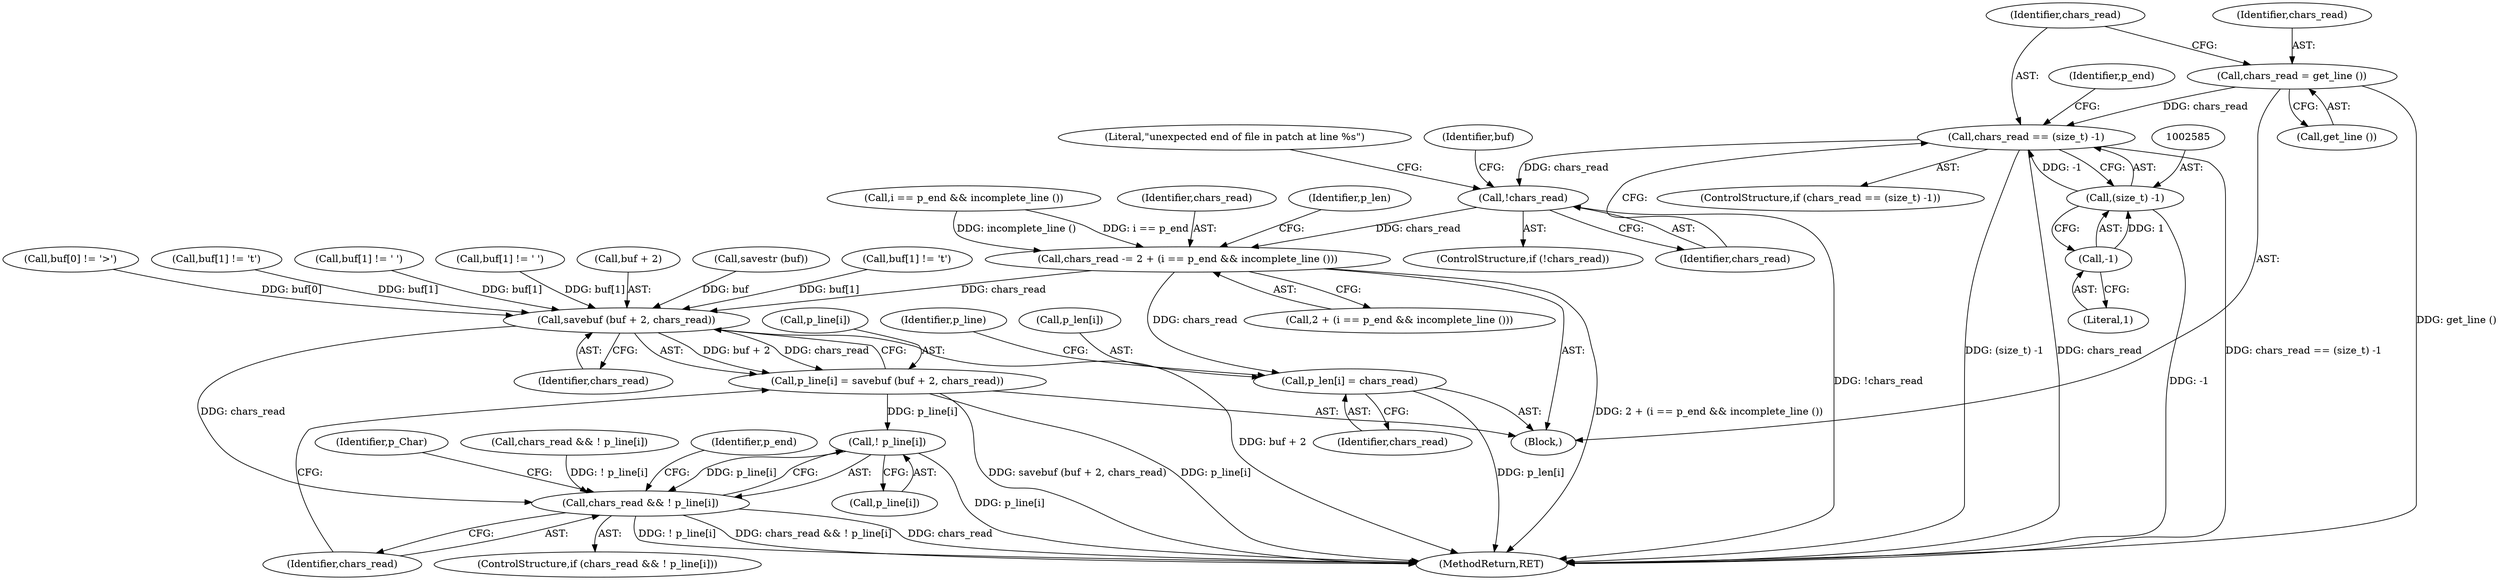 digraph "0_savannah_0c08d7a902c6fdd49b704623a12d8d672ef18944@API" {
"1002582" [label="(Call,chars_read == (size_t) -1)"];
"1002578" [label="(Call,chars_read = get_line ())"];
"1002584" [label="(Call,(size_t) -1)"];
"1002586" [label="(Call,-1)"];
"1002598" [label="(Call,!chars_read)"];
"1002628" [label="(Call,chars_read -= 2 + (i == p_end && incomplete_line ()))"];
"1002637" [label="(Call,p_len[i] = chars_read)"];
"1002646" [label="(Call,savebuf (buf + 2, chars_read))"];
"1002642" [label="(Call,p_line[i] = savebuf (buf + 2, chars_read))"];
"1002654" [label="(Call,! p_line[i])"];
"1002652" [label="(Call,chars_read && ! p_line[i])"];
"1002597" [label="(ControlStructure,if (!chars_read))"];
"1002651" [label="(ControlStructure,if (chars_read && ! p_line[i]))"];
"1002646" [label="(Call,savebuf (buf + 2, chars_read))"];
"1002580" [label="(Call,get_line ())"];
"1002470" [label="(Call,chars_read && ! p_line[i])"];
"1002772" [label="(MethodReturn,RET)"];
"1002654" [label="(Call,! p_line[i])"];
"1002644" [label="(Identifier,p_line)"];
"1002660" [label="(Identifier,p_end)"];
"1002579" [label="(Identifier,chars_read)"];
"1002642" [label="(Call,p_line[i] = savebuf (buf + 2, chars_read))"];
"1002601" [label="(Literal,\"unexpected end of file in patch at line %s\")"];
"1002587" [label="(Literal,1)"];
"1002653" [label="(Identifier,chars_read)"];
"1002618" [label="(Call,buf[1] != '\t')"];
"1002584" [label="(Call,(size_t) -1)"];
"1002586" [label="(Call,-1)"];
"1002609" [label="(Identifier,buf)"];
"1002578" [label="(Call,chars_read = get_line ())"];
"1002581" [label="(ControlStructure,if (chars_read == (size_t) -1))"];
"1002650" [label="(Identifier,chars_read)"];
"1002431" [label="(Call,buf[1] != ' ')"];
"1002652" [label="(Call,chars_read && ! p_line[i])"];
"1002577" [label="(Block,)"];
"1002583" [label="(Identifier,chars_read)"];
"1002590" [label="(Identifier,p_end)"];
"1002599" [label="(Identifier,chars_read)"];
"1002598" [label="(Call,!chars_read)"];
"1002638" [label="(Call,p_len[i])"];
"1002637" [label="(Call,p_len[i] = chars_read)"];
"1002655" [label="(Call,p_line[i])"];
"1002582" [label="(Call,chars_read == (size_t) -1)"];
"1002643" [label="(Call,p_line[i])"];
"1002613" [label="(Call,buf[1] != ' ')"];
"1002641" [label="(Identifier,chars_read)"];
"1002632" [label="(Call,i == p_end && incomplete_line ())"];
"1002630" [label="(Call,2 + (i == p_end && incomplete_line ()))"];
"1002628" [label="(Call,chars_read -= 2 + (i == p_end && incomplete_line ()))"];
"1002669" [label="(Identifier,p_Char)"];
"1002647" [label="(Call,buf + 2)"];
"1002629" [label="(Identifier,chars_read)"];
"1002553" [label="(Call,savestr (buf))"];
"1002639" [label="(Identifier,p_len)"];
"1002436" [label="(Call,buf[1] != '\t')"];
"1002607" [label="(Call,buf[0] != '>')"];
"1002582" -> "1002581"  [label="AST: "];
"1002582" -> "1002584"  [label="CFG: "];
"1002583" -> "1002582"  [label="AST: "];
"1002584" -> "1002582"  [label="AST: "];
"1002590" -> "1002582"  [label="CFG: "];
"1002599" -> "1002582"  [label="CFG: "];
"1002582" -> "1002772"  [label="DDG: chars_read == (size_t) -1"];
"1002582" -> "1002772"  [label="DDG: (size_t) -1"];
"1002582" -> "1002772"  [label="DDG: chars_read"];
"1002578" -> "1002582"  [label="DDG: chars_read"];
"1002584" -> "1002582"  [label="DDG: -1"];
"1002582" -> "1002598"  [label="DDG: chars_read"];
"1002578" -> "1002577"  [label="AST: "];
"1002578" -> "1002580"  [label="CFG: "];
"1002579" -> "1002578"  [label="AST: "];
"1002580" -> "1002578"  [label="AST: "];
"1002583" -> "1002578"  [label="CFG: "];
"1002578" -> "1002772"  [label="DDG: get_line ()"];
"1002584" -> "1002586"  [label="CFG: "];
"1002585" -> "1002584"  [label="AST: "];
"1002586" -> "1002584"  [label="AST: "];
"1002584" -> "1002772"  [label="DDG: -1"];
"1002586" -> "1002584"  [label="DDG: 1"];
"1002586" -> "1002587"  [label="CFG: "];
"1002587" -> "1002586"  [label="AST: "];
"1002598" -> "1002597"  [label="AST: "];
"1002598" -> "1002599"  [label="CFG: "];
"1002599" -> "1002598"  [label="AST: "];
"1002601" -> "1002598"  [label="CFG: "];
"1002609" -> "1002598"  [label="CFG: "];
"1002598" -> "1002772"  [label="DDG: !chars_read"];
"1002598" -> "1002628"  [label="DDG: chars_read"];
"1002628" -> "1002577"  [label="AST: "];
"1002628" -> "1002630"  [label="CFG: "];
"1002629" -> "1002628"  [label="AST: "];
"1002630" -> "1002628"  [label="AST: "];
"1002639" -> "1002628"  [label="CFG: "];
"1002628" -> "1002772"  [label="DDG: 2 + (i == p_end && incomplete_line ())"];
"1002632" -> "1002628"  [label="DDG: i == p_end"];
"1002632" -> "1002628"  [label="DDG: incomplete_line ()"];
"1002628" -> "1002637"  [label="DDG: chars_read"];
"1002628" -> "1002646"  [label="DDG: chars_read"];
"1002637" -> "1002577"  [label="AST: "];
"1002637" -> "1002641"  [label="CFG: "];
"1002638" -> "1002637"  [label="AST: "];
"1002641" -> "1002637"  [label="AST: "];
"1002644" -> "1002637"  [label="CFG: "];
"1002637" -> "1002772"  [label="DDG: p_len[i]"];
"1002646" -> "1002642"  [label="AST: "];
"1002646" -> "1002650"  [label="CFG: "];
"1002647" -> "1002646"  [label="AST: "];
"1002650" -> "1002646"  [label="AST: "];
"1002642" -> "1002646"  [label="CFG: "];
"1002646" -> "1002772"  [label="DDG: buf + 2"];
"1002646" -> "1002642"  [label="DDG: buf + 2"];
"1002646" -> "1002642"  [label="DDG: chars_read"];
"1002618" -> "1002646"  [label="DDG: buf[1]"];
"1002613" -> "1002646"  [label="DDG: buf[1]"];
"1002553" -> "1002646"  [label="DDG: buf"];
"1002607" -> "1002646"  [label="DDG: buf[0]"];
"1002436" -> "1002646"  [label="DDG: buf[1]"];
"1002431" -> "1002646"  [label="DDG: buf[1]"];
"1002646" -> "1002652"  [label="DDG: chars_read"];
"1002642" -> "1002577"  [label="AST: "];
"1002643" -> "1002642"  [label="AST: "];
"1002653" -> "1002642"  [label="CFG: "];
"1002642" -> "1002772"  [label="DDG: savebuf (buf + 2, chars_read)"];
"1002642" -> "1002772"  [label="DDG: p_line[i]"];
"1002642" -> "1002654"  [label="DDG: p_line[i]"];
"1002654" -> "1002652"  [label="AST: "];
"1002654" -> "1002655"  [label="CFG: "];
"1002655" -> "1002654"  [label="AST: "];
"1002652" -> "1002654"  [label="CFG: "];
"1002654" -> "1002772"  [label="DDG: p_line[i]"];
"1002654" -> "1002652"  [label="DDG: p_line[i]"];
"1002652" -> "1002651"  [label="AST: "];
"1002652" -> "1002653"  [label="CFG: "];
"1002653" -> "1002652"  [label="AST: "];
"1002660" -> "1002652"  [label="CFG: "];
"1002669" -> "1002652"  [label="CFG: "];
"1002652" -> "1002772"  [label="DDG: chars_read && ! p_line[i]"];
"1002652" -> "1002772"  [label="DDG: chars_read"];
"1002652" -> "1002772"  [label="DDG: ! p_line[i]"];
"1002470" -> "1002652"  [label="DDG: ! p_line[i]"];
}
